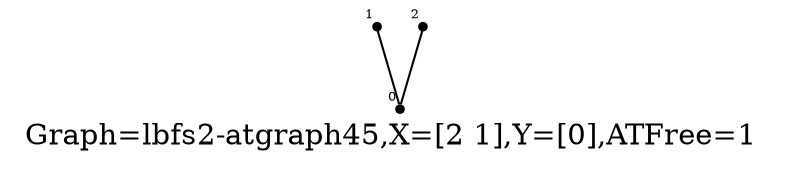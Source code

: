 /* Created by igraph 0.8.0-pre+0200568 */
graph {
  graph [
    label="Graph=lbfs2-atgraph45,X=[2 1],Y=[0],ATFree=1 "
    labelloc=bottom
  ];
  0 [
    pos="0.000000,0.000000!"
    shape=point
    fontsize=6
    xlabel=0
  ];
  1 [
    pos="0.900000,1.000000!"
    shape=point
    fontsize=6
    xlabel=1
  ];
  2 [
    pos="1.000000,0.000000!"
    shape=point
    fontsize=6
    xlabel=2
  ];

  1 -- 0;
  2 -- 0;
}
